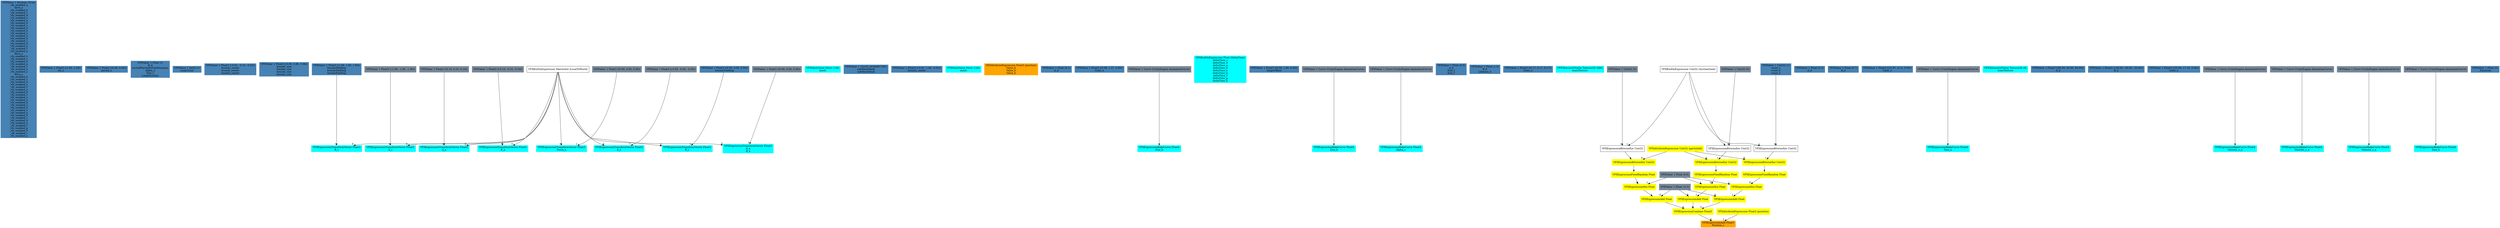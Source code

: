 digraph G {
node0 [shape="box" color="steelblue" style="filled" label="VFXValue`1 Boolean (True)
_vfx_enabled_a
Alive_a
_vfx_enabled_b
_vfx_enabled_c
_vfx_enabled_d
_vfx_enabled_e
_vfx_enabled_a
_vfx_enabled_b
_vfx_enabled_c
_vfx_enabled_d
_vfx_enabled_e
_vfx_enabled_a
_vfx_enabled_a
_vfx_enabled_b
_vfx_enabled_c
_vfx_enabled_d
_vfx_enabled_e
_vfx_enabled_f
_vfx_enabled_a
Alive_a
_vfx_enabled_b
_vfx_enabled_c
_vfx_enabled_d
_vfx_enabled_e
_vfx_enabled_f
_vfx_enabled_a
_vfx_enabled_a
Alive_a
_vfx_enabled_b
_vfx_enabled_c
_vfx_enabled_d
_vfx_enabled_e
_vfx_enabled_f
_vfx_enabled_a
_vfx_enabled_b
_vfx_enabled_c
_vfx_enabled_a
_vfx_enabled_a
_vfx_enabled_b
_vfx_enabled_c
_vfx_enabled_d
_vfx_enabled_e
_vfx_enabled_a
_vfx_enabled_b
_vfx_enabled_c
_vfx_enabled_d
_vfx_enabled_e
_vfx_enabled_f
_vfx_enabled_g
_vfx_enabled_h
_vfx_enabled_i
_vfx_enabled_a"]
node1 [shape="box" color="steelblue" style="filled" label="VFXValue`1 Float2 ((1.00, 1.00))
nb_a"]
node2 [shape="box" color="steelblue" style="filled" label="VFXValue`1 Float2 ((0.00, 0.00))
period_a"]
node3 [shape="box" color="steelblue" style="filled" label="VFXValue`1 Float (1)
B_d
invSoftParticlesFadeDistance
Alpha_a
Size_c
LoopDuration"]
node4 [shape="box" color="steelblue" style="filled" label="VFXValue`1 Int32 (1)
LoopCount"]
node5 [shape="box" color="steelblue" style="filled" label="VFXValue`1 Float3 ((-0.01, -0.10, -0.02))
bounds_center
bounds_center
bounds_center"]
node6 [shape="box" color="steelblue" style="filled" label="VFXValue`1 Float3 ((3.00, 3.96, 3.06))
bounds_size
bounds_size
bounds_size
bounds_size"]
node7 [shape="box" color="steelblue" style="filled" label="VFXValue`1 Float3 ((1.00, 1.00, 1.00))
boundsPadding
boundsPadding
boundsPadding"]
node8 [shape="box" color="cyan" style="filled" label="VFXMeshValue Mesh (146)
mesh"]
node9 [shape="box" color="steelblue" style="filled" label="VFXValue`1 Uint32 (4294967295)
subMeshMask
subMeshMask"]
node10 [shape="box" color="steelblue" style="filled" label="VFXValue`1 Float3 ((-0.01, 1.40, -0.02))
bounds_center"]
node11 [shape="box" color="steelblue" style="filled" label="VFXValue`1 Float3 ((0.50, 0.50, 0.50))
boundsPadding"]
node12 [shape="box" color="cyan" style="filled" label="VFXMeshValue Mesh (146)
mesh"]
node13 [shape="box" color="orange" style="filled" label="VFXAttributeExpression Float3 (position)
Value_b
Value_b
Value_b"]
node14 [shape="box" color="cyan" style="filled" label="VFXExpressionTransformVector Float3
A_c"]
node15 [shape="box" label="VFXBuiltInExpression Matrix4x4 (LocalToWorld)"]
node16 [shape="box" color="lightslategray" style="filled" label="VFXValue`1 Float3 ((-1.00, -1.00, -1.00))"]
node17 [shape="box" color="cyan" style="filled" label="VFXExpressionTransformVector Float3
B_c"]
node18 [shape="box" color="steelblue" style="filled" label="VFXValue`1 Float (0.1)
A_d"]
node19 [shape="box" color="steelblue" style="filled" label="VFXValue`1 Float3 ((5.99, 1.37, 0.00))
Color_e"]
node20 [shape="box" color="cyan" style="filled" label="VFXExpressionTransformVector Float3
A_a"]
node21 [shape="box" color="lightslategray" style="filled" label="VFXValue`1 Float3 ((0.10, 0.10, 0.10))"]
node22 [shape="box" color="cyan" style="filled" label="VFXExpressionTransformVector Float3
B_a"]
node23 [shape="box" color="lightslategray" style="filled" label="VFXValue`1 Float3 ((-0.10, -0.10, -0.10))"]
node24 [shape="box" color="cyan" style="filled" label="VFXExpressionBakeCurve Float4
Size_b"]
node25 [shape="box" color="lightslategray" style="filled" label="VFXValue`1 Curve (UnityEngine.AnimationCurve)"]
node26 [shape="box" color="cyan" style="filled" label="VFXBuiltInExpression Float (DeltaTime)
deltaTime_c
deltaTime_d
deltaTime_a
deltaTime_d
deltaTime_e
deltaTime_b
deltaTime_f
deltaTime_g
deltaTime_h"]
node27 [shape="box" color="steelblue" style="filled" label="VFXValue`1 Float3 ((0.00, 1.00, 0.00))
targetOffset"]
node28 [shape="box" color="cyan" style="filled" label="VFXExpressionTransformVector Float3
Force_a"]
node29 [shape="box" color="lightslategray" style="filled" label="VFXValue`1 Float3 ((0.00, 4.00, 0.00))"]
node30 [shape="box" color="cyan" style="filled" label="VFXExpressionBakeCurve Float4
Size_b"]
node31 [shape="box" color="lightslategray" style="filled" label="VFXValue`1 Curve (UnityEngine.AnimationCurve)"]
node32 [shape="box" color="cyan" style="filled" label="VFXExpressionBakeCurve Float4
Alpha_c"]
node33 [shape="box" color="lightslategray" style="filled" label="VFXValue`1 Curve (UnityEngine.AnimationCurve)"]
node34 [shape="box" color="cyan" style="filled" label="VFXExpressionTransformVector Float3
A_c"]
node35 [shape="box" color="lightslategray" style="filled" label="VFXValue`1 Float3 ((-0.50, -0.50, -0.50))"]
node36 [shape="box" color="cyan" style="filled" label="VFXExpressionTransformVector Float3
B_c"]
node37 [shape="box" color="steelblue" style="filled" label="VFXValue`1 Float (0.5)
A_d
Size_f
Size_f"]
node38 [shape="box" color="steelblue" style="filled" label="VFXValue`1 Float (1.5)
B_d
Lifetime_b"]
node39 [shape="box" color="steelblue" style="filled" label="VFXValue`1 Float3 ((0.17, 0.17, 0.17))
Color_e"]
node40 [shape="box" color="cyan" style="filled" label="VFXTexture2DValue Texture2D (586)
mainTexture"]
node41 [shape="box" color="orange" style="filled" label="VFXExpressionAdd Float3
Position_c"]
node42 [shape="box" color="yellow" style="filled" label="VFXExpressionCombine Float3"]
node43 [shape="box" color="yellow" style="filled" label="VFXExpressionAdd Float"]
node44 [shape="box" color="lightslategray" style="filled" label="VFXValue`1 Float (-0.3)"]
node45 [shape="box" color="yellow" style="filled" label="VFXExpressionMul Float"]
node46 [shape="box" color="yellow" style="filled" label="VFXExpressionFixedRandom Float"]
node47 [shape="box" color="yellow" style="filled" label="VFXExpressionBitwiseXor Uint32"]
node48 [shape="box" color="yellow" style="filled" label="VFXAttributeExpression Uint32 (particleId)"]
node49 [shape="box" label="VFXExpressionBitwiseXor Uint32"]
node50 [shape="box" color="lightslategray" style="filled" label="VFXValue`1 Uint32 (3)"]
node51 [shape="box" label="VFXBuiltInExpression Uint32 (SystemSeed)"]
node52 [shape="box" color="lightslategray" style="filled" label="VFXValue`1 Float (0.6)"]
node53 [shape="box" color="yellow" style="filled" label="VFXExpressionAdd Float"]
node54 [shape="box" color="yellow" style="filled" label="VFXExpressionMul Float"]
node55 [shape="box" color="yellow" style="filled" label="VFXExpressionFixedRandom Float"]
node56 [shape="box" color="yellow" style="filled" label="VFXExpressionBitwiseXor Uint32"]
node57 [shape="box" label="VFXExpressionBitwiseXor Uint32"]
node58 [shape="box" color="lightslategray" style="filled" label="VFXValue`1 Uint32 (5)"]
node59 [shape="box" color="yellow" style="filled" label="VFXExpressionAdd Float"]
node60 [shape="box" color="yellow" style="filled" label="VFXExpressionMul Float"]
node61 [shape="box" color="yellow" style="filled" label="VFXExpressionFixedRandom Float"]
node62 [shape="box" color="yellow" style="filled" label="VFXExpressionBitwiseXor Uint32"]
node63 [shape="box" label="VFXExpressionBitwiseXor Uint32"]
node64 [shape="box" color="steelblue" style="filled" label="VFXValue`1 Uint32 (1)
count_c
count_d
count_e"]
node65 [shape="box" color="yellow" style="filled" label="VFXAttributeExpression Float3 (position)"]
node66 [shape="box" color="steelblue" style="filled" label="VFXValue`1 Float (0.2)
A_d"]
node67 [shape="box" color="steelblue" style="filled" label="VFXValue`1 Float (0.7)
B_d"]
node68 [shape="box" color="steelblue" style="filled" label="VFXValue`1 Float3 ((23.97, 8.14, 0.00))
Color_e"]
node69 [shape="box" color="cyan" style="filled" label="VFXExpressionBakeCurve Float4
Size_a"]
node70 [shape="box" color="lightslategray" style="filled" label="VFXValue`1 Curve (UnityEngine.AnimationCurve)"]
node71 [shape="box" color="cyan" style="filled" label="VFXTexture2DValue Texture2D (0)
mainTexture"]
node72 [shape="box" color="cyan" style="filled" label="VFXExpressionTransformVector Float3
A_a
B_a"]
node73 [shape="box" color="lightslategray" style="filled" label="VFXValue`1 Float3 ((0.00, 0.00, 0.00))"]
node74 [shape="box" color="steelblue" style="filled" label="VFXValue`1 Float3 ((50.00, 50.00, 50.00))
A_d"]
node75 [shape="box" color="steelblue" style="filled" label="VFXValue`1 Float3 ((-50.00, -50.00, -50.00))
B_d"]
node76 [shape="box" color="steelblue" style="filled" label="VFXValue`1 Float3 ((32.00, 17.15, 0.00))
Color_e"]
node77 [shape="box" color="cyan" style="filled" label="VFXExpressionBakeCurve Float4
Velocity_x_a"]
node78 [shape="box" color="lightslategray" style="filled" label="VFXValue`1 Curve (UnityEngine.AnimationCurve)"]
node79 [shape="box" color="cyan" style="filled" label="VFXExpressionBakeCurve Float4
Velocity_y_a"]
node80 [shape="box" color="lightslategray" style="filled" label="VFXValue`1 Curve (UnityEngine.AnimationCurve)"]
node81 [shape="box" color="cyan" style="filled" label="VFXExpressionBakeCurve Float4
Velocity_z_a"]
node82 [shape="box" color="lightslategray" style="filled" label="VFXValue`1 Curve (UnityEngine.AnimationCurve)"]
node83 [shape="box" color="cyan" style="filled" label="VFXExpressionBakeCurve Float4
Size_b"]
node84 [shape="box" color="lightslategray" style="filled" label="VFXValue`1 Curve (UnityEngine.AnimationCurve)"]
node85 [shape="box" color="steelblue" style="filled" label="VFXValue`1 Float (5)
_Emission"]
node15 -> node14 [headlabel="0"]
node16 -> node14 [headlabel="1"]
node15 -> node17 [headlabel="0"]
node7 -> node17 [headlabel="1"]
node15 -> node20 [headlabel="0"]
node21 -> node20 [headlabel="1"]
node15 -> node22 [headlabel="0"]
node23 -> node22 [headlabel="1"]
node25 -> node24 
node15 -> node28 [headlabel="0"]
node29 -> node28 [headlabel="1"]
node31 -> node30 
node33 -> node32 
node15 -> node34 [headlabel="0"]
node35 -> node34 [headlabel="1"]
node15 -> node36 [headlabel="0"]
node11 -> node36 [headlabel="1"]
node42 -> node41 [headlabel="0"]
node65 -> node41 [headlabel="1"]
node43 -> node42 [headlabel="0"]
node53 -> node42 [headlabel="1"]
node59 -> node42 [headlabel="2"]
node44 -> node43 [headlabel="0"]
node45 -> node43 [headlabel="1"]
node46 -> node45 [headlabel="0"]
node52 -> node45 [headlabel="1"]
node47 -> node46 
node48 -> node47 [headlabel="0"]
node49 -> node47 [headlabel="1"]
node50 -> node49 [headlabel="0"]
node51 -> node49 [headlabel="1"]
node44 -> node53 [headlabel="0"]
node54 -> node53 [headlabel="1"]
node55 -> node54 [headlabel="0"]
node52 -> node54 [headlabel="1"]
node56 -> node55 
node48 -> node56 [headlabel="0"]
node57 -> node56 [headlabel="1"]
node58 -> node57 [headlabel="0"]
node51 -> node57 [headlabel="1"]
node44 -> node59 [headlabel="0"]
node60 -> node59 [headlabel="1"]
node61 -> node60 [headlabel="0"]
node52 -> node60 [headlabel="1"]
node62 -> node61 
node48 -> node62 [headlabel="0"]
node63 -> node62 [headlabel="1"]
node64 -> node63 [headlabel="0"]
node51 -> node63 [headlabel="1"]
node70 -> node69 
node15 -> node72 [headlabel="0"]
node73 -> node72 [headlabel="1"]
node78 -> node77 
node80 -> node79 
node82 -> node81 
node84 -> node83 
}
